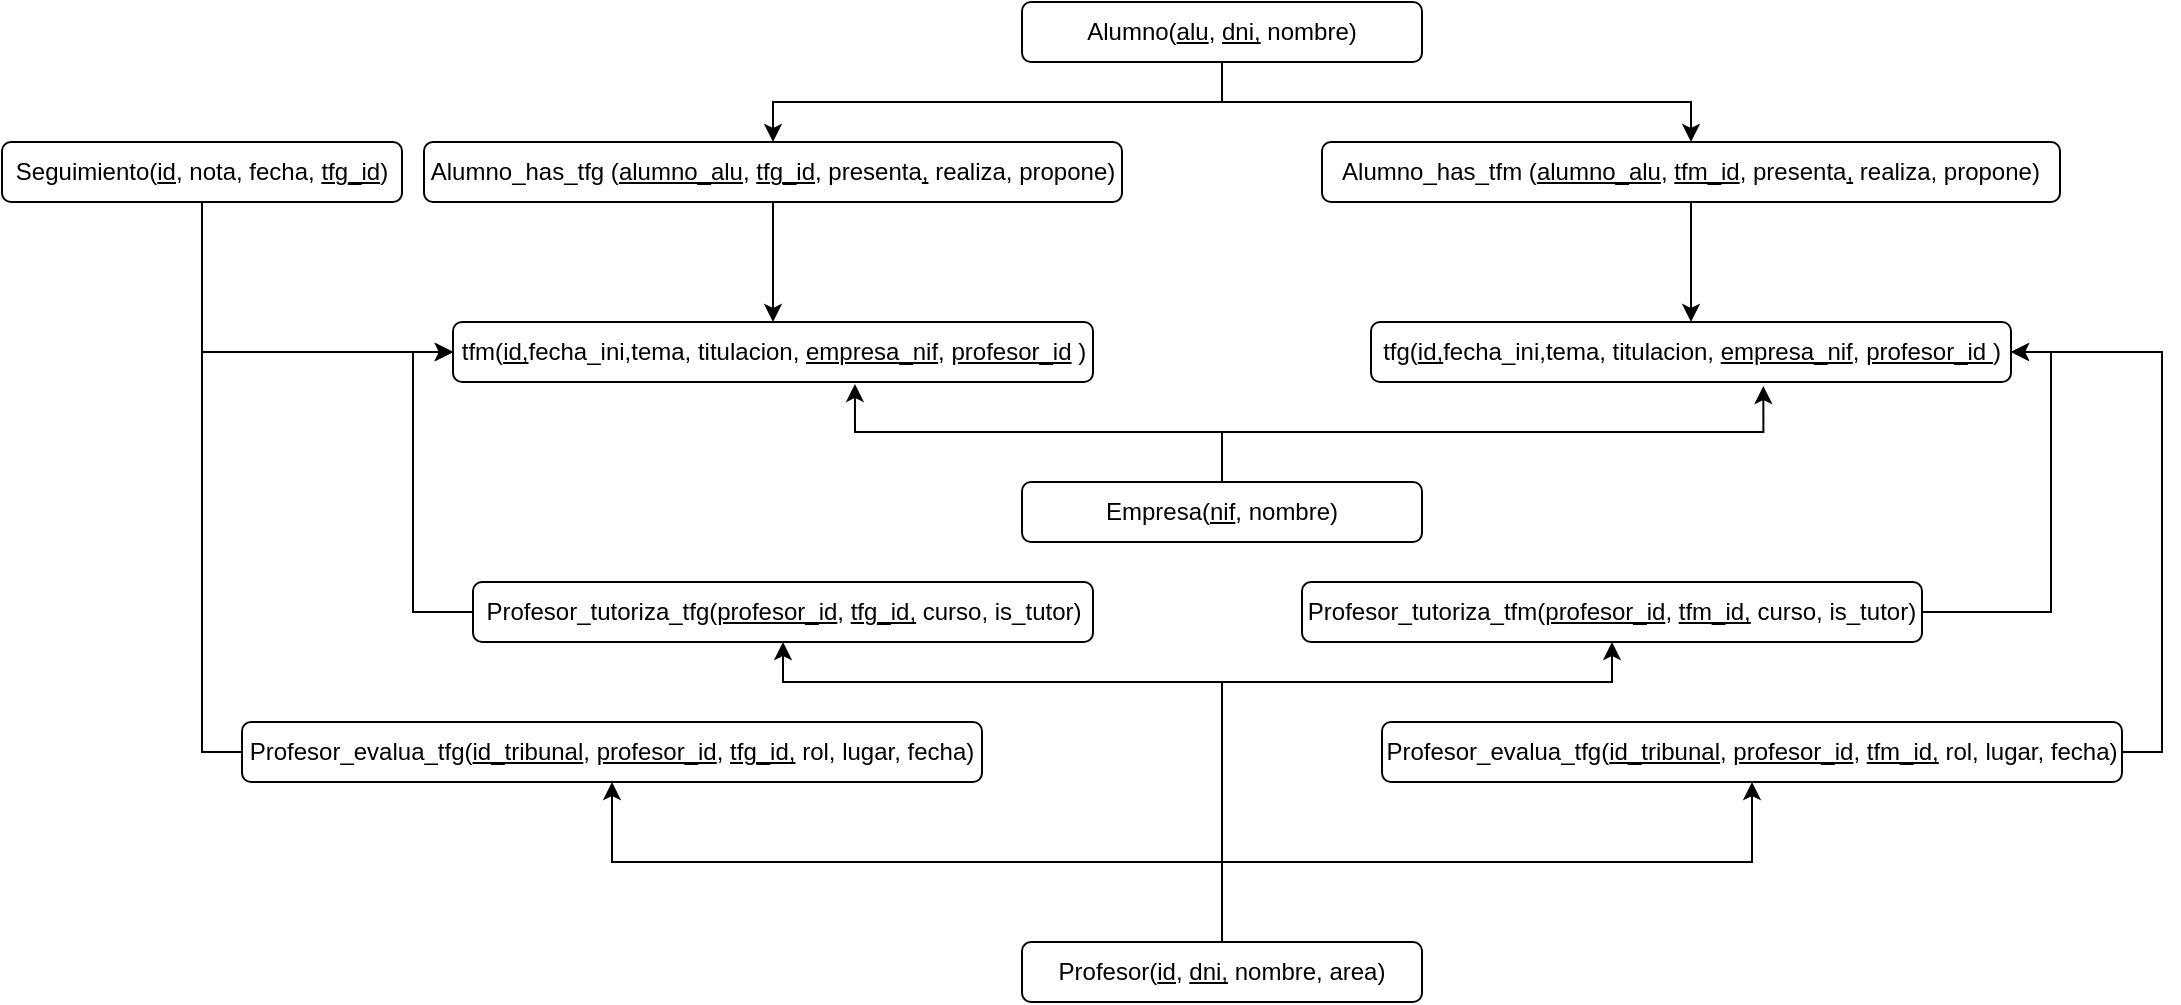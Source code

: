 <mxfile version="14.2.3" type="google"><diagram id="PXRu2TeHIGdcdPru5UlU" name="Page-1"><mxGraphModel dx="2272" dy="737" grid="1" gridSize="10" guides="1" tooltips="1" connect="1" arrows="1" fold="1" page="1" pageScale="1" pageWidth="850" pageHeight="1100" math="0" shadow="0"><root><mxCell id="0"/><mxCell id="1" parent="0"/><mxCell id="DxcFGoa7_z8-XcRu4tVx-21" style="edgeStyle=orthogonalEdgeStyle;rounded=0;orthogonalLoop=1;jettySize=auto;html=1;exitX=0.5;exitY=0;exitDx=0;exitDy=0;entryX=0.628;entryY=1.033;entryDx=0;entryDy=0;entryPerimeter=0;" parent="1" source="DxcFGoa7_z8-XcRu4tVx-1" target="DxcFGoa7_z8-XcRu4tVx-3" edge="1"><mxGeometry relative="1" as="geometry"/></mxCell><mxCell id="DxcFGoa7_z8-XcRu4tVx-22" style="edgeStyle=orthogonalEdgeStyle;rounded=0;orthogonalLoop=1;jettySize=auto;html=1;exitX=0.5;exitY=0;exitDx=0;exitDy=0;entryX=0.613;entryY=1.067;entryDx=0;entryDy=0;entryPerimeter=0;" parent="1" source="DxcFGoa7_z8-XcRu4tVx-1" target="DxcFGoa7_z8-XcRu4tVx-2" edge="1"><mxGeometry relative="1" as="geometry"/></mxCell><mxCell id="DxcFGoa7_z8-XcRu4tVx-1" value="Empresa(&lt;u&gt;nif&lt;/u&gt;, nombre)" style="rounded=1;whiteSpace=wrap;html=1;" parent="1" vertex="1"><mxGeometry x="40" y="500" width="200" height="30" as="geometry"/></mxCell><mxCell id="DxcFGoa7_z8-XcRu4tVx-2" value="tfg(&lt;u&gt;id,&lt;/u&gt;fecha_ini,tema, titulacion, &lt;u&gt;empresa_nif&lt;/u&gt;, &lt;u&gt;profesor_id &lt;/u&gt;)" style="rounded=1;whiteSpace=wrap;html=1;" parent="1" vertex="1"><mxGeometry x="214.5" y="420" width="320" height="30" as="geometry"/></mxCell><mxCell id="DxcFGoa7_z8-XcRu4tVx-3" value="tfm(&lt;u&gt;id,&lt;/u&gt;fecha_ini,tema, titulacion, &lt;u&gt;empresa_nif&lt;/u&gt;, &lt;u&gt;profesor_id&lt;/u&gt; )" style="rounded=1;whiteSpace=wrap;html=1;" parent="1" vertex="1"><mxGeometry x="-244.5" y="420" width="320" height="30" as="geometry"/></mxCell><mxCell id="DxcFGoa7_z8-XcRu4tVx-12" style="edgeStyle=orthogonalEdgeStyle;rounded=0;orthogonalLoop=1;jettySize=auto;html=1;exitX=0.5;exitY=0;exitDx=0;exitDy=0;entryX=0.5;entryY=1;entryDx=0;entryDy=0;" parent="1" source="DxcFGoa7_z8-XcRu4tVx-6" target="DxcFGoa7_z8-XcRu4tVx-10" edge="1"><mxGeometry relative="1" as="geometry"/></mxCell><mxCell id="DxcFGoa7_z8-XcRu4tVx-14" style="edgeStyle=orthogonalEdgeStyle;rounded=0;orthogonalLoop=1;jettySize=auto;html=1;exitX=0.5;exitY=0;exitDx=0;exitDy=0;entryX=0.5;entryY=1;entryDx=0;entryDy=0;" parent="1" source="DxcFGoa7_z8-XcRu4tVx-6" target="DxcFGoa7_z8-XcRu4tVx-11" edge="1"><mxGeometry relative="1" as="geometry"/></mxCell><mxCell id="DxcFGoa7_z8-XcRu4tVx-15" style="edgeStyle=orthogonalEdgeStyle;rounded=0;orthogonalLoop=1;jettySize=auto;html=1;exitX=0.5;exitY=0;exitDx=0;exitDy=0;entryX=0.5;entryY=1;entryDx=0;entryDy=0;" parent="1" source="DxcFGoa7_z8-XcRu4tVx-6" target="DxcFGoa7_z8-XcRu4tVx-9" edge="1"><mxGeometry relative="1" as="geometry"><Array as="points"><mxPoint x="140" y="600"/><mxPoint x="335" y="600"/></Array></mxGeometry></mxCell><mxCell id="DxcFGoa7_z8-XcRu4tVx-35" style="edgeStyle=orthogonalEdgeStyle;rounded=0;orthogonalLoop=1;jettySize=auto;html=1;exitX=0.5;exitY=0;exitDx=0;exitDy=0;entryX=0.5;entryY=1;entryDx=0;entryDy=0;" parent="1" source="DxcFGoa7_z8-XcRu4tVx-6" target="DxcFGoa7_z8-XcRu4tVx-8" edge="1"><mxGeometry relative="1" as="geometry"><Array as="points"><mxPoint x="140" y="600"/><mxPoint x="-79" y="600"/></Array></mxGeometry></mxCell><mxCell id="DxcFGoa7_z8-XcRu4tVx-6" value="Profesor(&lt;u&gt;id&lt;/u&gt;,&amp;nbsp;&lt;u&gt;dni,&lt;/u&gt; nombre, area)" style="rounded=1;whiteSpace=wrap;html=1;" parent="1" vertex="1"><mxGeometry x="40" y="730" width="200" height="30" as="geometry"/></mxCell><mxCell id="DxcFGoa7_z8-XcRu4tVx-16" style="edgeStyle=orthogonalEdgeStyle;rounded=0;orthogonalLoop=1;jettySize=auto;html=1;exitX=0;exitY=0.5;exitDx=0;exitDy=0;entryX=0;entryY=0.5;entryDx=0;entryDy=0;" parent="1" source="DxcFGoa7_z8-XcRu4tVx-8" target="DxcFGoa7_z8-XcRu4tVx-3" edge="1"><mxGeometry relative="1" as="geometry"/></mxCell><mxCell id="DxcFGoa7_z8-XcRu4tVx-8" value="Profesor_tutoriza_tfg(&lt;u&gt;profesor_id&lt;/u&gt;, &lt;u&gt;tfg_id,&lt;/u&gt; curso, is_tutor)" style="rounded=1;whiteSpace=wrap;html=1;" parent="1" vertex="1"><mxGeometry x="-234.5" y="550" width="310" height="30" as="geometry"/></mxCell><mxCell id="DxcFGoa7_z8-XcRu4tVx-18" style="edgeStyle=orthogonalEdgeStyle;rounded=0;orthogonalLoop=1;jettySize=auto;html=1;exitX=1;exitY=0.5;exitDx=0;exitDy=0;entryX=1;entryY=0.5;entryDx=0;entryDy=0;" parent="1" source="DxcFGoa7_z8-XcRu4tVx-9" target="DxcFGoa7_z8-XcRu4tVx-2" edge="1"><mxGeometry relative="1" as="geometry"/></mxCell><mxCell id="DxcFGoa7_z8-XcRu4tVx-9" value="Profesor_tutoriza_tfm(&lt;u&gt;profesor_id&lt;/u&gt;, &lt;u&gt;tfm_id,&lt;/u&gt; curso, is_tutor)" style="rounded=1;whiteSpace=wrap;html=1;" parent="1" vertex="1"><mxGeometry x="180" y="550" width="310" height="30" as="geometry"/></mxCell><mxCell id="DxcFGoa7_z8-XcRu4tVx-17" style="edgeStyle=orthogonalEdgeStyle;rounded=0;orthogonalLoop=1;jettySize=auto;html=1;exitX=0;exitY=0.5;exitDx=0;exitDy=0;entryX=0;entryY=0.5;entryDx=0;entryDy=0;" parent="1" source="DxcFGoa7_z8-XcRu4tVx-10" target="DxcFGoa7_z8-XcRu4tVx-3" edge="1"><mxGeometry relative="1" as="geometry"/></mxCell><mxCell id="DxcFGoa7_z8-XcRu4tVx-10" value="Profesor_evalua_tfg(&lt;u&gt;id_tribunal&lt;/u&gt;, &lt;u&gt;profesor_id&lt;/u&gt;,&amp;nbsp;&lt;u&gt;tfg_id,&lt;/u&gt; rol, lugar, fecha)" style="rounded=1;whiteSpace=wrap;html=1;" parent="1" vertex="1"><mxGeometry x="-350" y="620" width="370" height="30" as="geometry"/></mxCell><mxCell id="DxcFGoa7_z8-XcRu4tVx-19" style="edgeStyle=orthogonalEdgeStyle;rounded=0;orthogonalLoop=1;jettySize=auto;html=1;exitX=1;exitY=0.5;exitDx=0;exitDy=0;entryX=1;entryY=0.5;entryDx=0;entryDy=0;" parent="1" source="DxcFGoa7_z8-XcRu4tVx-11" target="DxcFGoa7_z8-XcRu4tVx-2" edge="1"><mxGeometry relative="1" as="geometry"/></mxCell><mxCell id="DxcFGoa7_z8-XcRu4tVx-11" value="Profesor_evalua_tfg(&lt;u&gt;id_tribunal&lt;/u&gt;, &lt;u&gt;profesor_id&lt;/u&gt;,&amp;nbsp;&lt;u&gt;tfm_id,&lt;/u&gt; rol, lugar, fecha)" style="rounded=1;whiteSpace=wrap;html=1;" parent="1" vertex="1"><mxGeometry x="220" y="620" width="370" height="30" as="geometry"/></mxCell><mxCell id="DxcFGoa7_z8-XcRu4tVx-27" style="edgeStyle=orthogonalEdgeStyle;rounded=0;orthogonalLoop=1;jettySize=auto;html=1;exitX=0.5;exitY=1;exitDx=0;exitDy=0;entryX=0;entryY=0.5;entryDx=0;entryDy=0;" parent="1" source="DxcFGoa7_z8-XcRu4tVx-23" target="DxcFGoa7_z8-XcRu4tVx-3" edge="1"><mxGeometry relative="1" as="geometry"/></mxCell><mxCell id="DxcFGoa7_z8-XcRu4tVx-23" value="Seguimiento(&lt;u&gt;id&lt;/u&gt;, nota, fecha, &lt;u&gt;tfg_id&lt;/u&gt;)" style="rounded=1;whiteSpace=wrap;html=1;" parent="1" vertex="1"><mxGeometry x="-470" y="330" width="200" height="30" as="geometry"/></mxCell><mxCell id="DxcFGoa7_z8-XcRu4tVx-32" style="edgeStyle=orthogonalEdgeStyle;rounded=0;orthogonalLoop=1;jettySize=auto;html=1;exitX=0.5;exitY=1;exitDx=0;exitDy=0;entryX=0.5;entryY=0;entryDx=0;entryDy=0;" parent="1" source="DxcFGoa7_z8-XcRu4tVx-25" target="DxcFGoa7_z8-XcRu4tVx-26" edge="1"><mxGeometry relative="1" as="geometry"/></mxCell><mxCell id="DxcFGoa7_z8-XcRu4tVx-33" style="edgeStyle=orthogonalEdgeStyle;rounded=0;orthogonalLoop=1;jettySize=auto;html=1;exitX=0.5;exitY=1;exitDx=0;exitDy=0;entryX=0.5;entryY=0;entryDx=0;entryDy=0;" parent="1" source="DxcFGoa7_z8-XcRu4tVx-25" target="DxcFGoa7_z8-XcRu4tVx-28" edge="1"><mxGeometry relative="1" as="geometry"/></mxCell><mxCell id="DxcFGoa7_z8-XcRu4tVx-25" value="Alumno(&lt;u&gt;alu&lt;/u&gt;,&amp;nbsp;&lt;u&gt;dni,&lt;/u&gt; nombre)" style="rounded=1;whiteSpace=wrap;html=1;" parent="1" vertex="1"><mxGeometry x="40" y="260" width="200" height="30" as="geometry"/></mxCell><mxCell id="DxcFGoa7_z8-XcRu4tVx-37" style="edgeStyle=orthogonalEdgeStyle;rounded=0;orthogonalLoop=1;jettySize=auto;html=1;exitX=0.5;exitY=1;exitDx=0;exitDy=0;entryX=0.5;entryY=0;entryDx=0;entryDy=0;" parent="1" source="DxcFGoa7_z8-XcRu4tVx-26" target="DxcFGoa7_z8-XcRu4tVx-3" edge="1"><mxGeometry relative="1" as="geometry"/></mxCell><mxCell id="DxcFGoa7_z8-XcRu4tVx-26" value="Alumno_has_tfg (&lt;u&gt;alumno_alu&lt;/u&gt;,&amp;nbsp;&lt;u&gt;tfg_id&lt;/u&gt;,&amp;nbsp;presenta&lt;u&gt;,&lt;/u&gt; realiza, propone)" style="rounded=1;whiteSpace=wrap;html=1;" parent="1" vertex="1"><mxGeometry x="-259" y="330" width="349" height="30" as="geometry"/></mxCell><mxCell id="DxcFGoa7_z8-XcRu4tVx-36" style="edgeStyle=orthogonalEdgeStyle;rounded=0;orthogonalLoop=1;jettySize=auto;html=1;exitX=0.5;exitY=1;exitDx=0;exitDy=0;entryX=0.5;entryY=0;entryDx=0;entryDy=0;" parent="1" source="DxcFGoa7_z8-XcRu4tVx-28" target="DxcFGoa7_z8-XcRu4tVx-2" edge="1"><mxGeometry relative="1" as="geometry"/></mxCell><mxCell id="DxcFGoa7_z8-XcRu4tVx-28" value="Alumno_has_tfm (&lt;u&gt;alumno_alu&lt;/u&gt;,&amp;nbsp;&lt;u&gt;tfm_id&lt;/u&gt;,&amp;nbsp;presenta&lt;u&gt;,&lt;/u&gt; realiza, propone)" style="rounded=1;whiteSpace=wrap;html=1;" parent="1" vertex="1"><mxGeometry x="190" y="330" width="369" height="30" as="geometry"/></mxCell></root></mxGraphModel></diagram></mxfile>